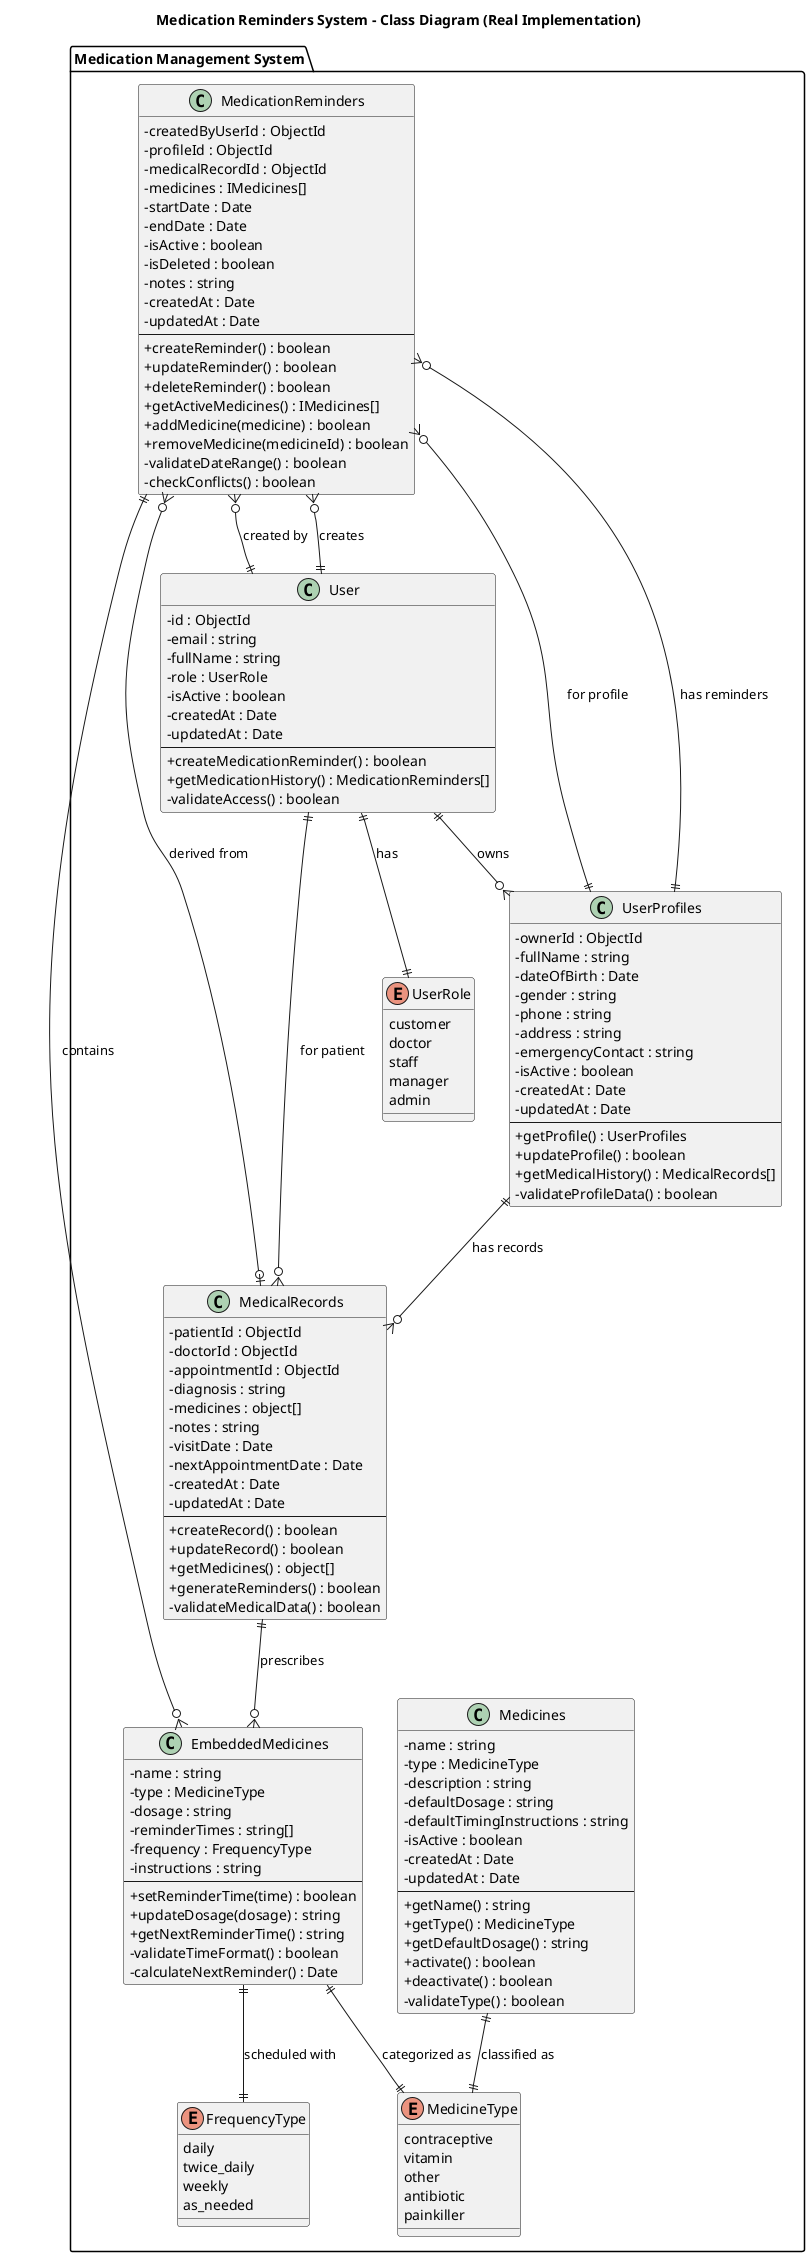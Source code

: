 @startuml 07_medication_reminders

skinparam classAttributeIconSize 0
skin rose

title Medication Reminders System - Class Diagram (Real Implementation)

package "Medication Management System" {
    class Medicines {
        - name : string
        - type : MedicineType
        - description : string
        - defaultDosage : string
        - defaultTimingInstructions : string
        - isActive : boolean
        - createdAt : Date
        - updatedAt : Date
        --
        + getName() : string
        + getType() : MedicineType
        + getDefaultDosage() : string
        + activate() : boolean
        + deactivate() : boolean
        - validateType() : boolean
    }

    class MedicationReminders {
        - createdByUserId : ObjectId
        - profileId : ObjectId
        - medicalRecordId : ObjectId
        - medicines : IMedicines[]
        - startDate : Date
        - endDate : Date
        - isActive : boolean
        - isDeleted : boolean
        - notes : string
        - createdAt : Date
        - updatedAt : Date
        --
        + createReminder() : boolean
        + updateReminder() : boolean
        + deleteReminder() : boolean
        + getActiveMedicines() : IMedicines[]
        + addMedicine(medicine) : boolean
        + removeMedicine(medicineId) : boolean
        - validateDateRange() : boolean
        - checkConflicts() : boolean
    }

    class EmbeddedMedicines {
        - name : string
        - type : MedicineType
        - dosage : string
        - reminderTimes : string[]
        - frequency : FrequencyType
        - instructions : string
        --
        + setReminderTime(time) : boolean
        + updateDosage(dosage) : string
        + getNextReminderTime() : string
        - validateTimeFormat() : boolean
        - calculateNextReminder() : Date
    }

    class User {
        - id : ObjectId
        - email : string
        - fullName : string
        - role : UserRole
        - isActive : boolean
        - createdAt : Date
        - updatedAt : Date
        --
        + createMedicationReminder() : boolean
        + getMedicationHistory() : MedicationReminders[]
        - validateAccess() : boolean
    }

    class UserProfiles {
        - ownerId : ObjectId
        - fullName : string
        - dateOfBirth : Date
        - gender : string
        - phone : string
        - address : string
        - emergencyContact : string
        - isActive : boolean
        - createdAt : Date
        - updatedAt : Date
        --
        + getProfile() : UserProfiles
        + updateProfile() : boolean
        + getMedicalHistory() : MedicalRecords[]
        - validateProfileData() : boolean
    }

    class MedicalRecords {
        - patientId : ObjectId
        - doctorId : ObjectId
        - appointmentId : ObjectId
        - diagnosis : string
        - medicines : object[]
        - notes : string
        - visitDate : Date
        - nextAppointmentDate : Date
        - createdAt : Date
        - updatedAt : Date
        --
        + createRecord() : boolean
        + updateRecord() : boolean
        + getMedicines() : object[]
        + generateReminders() : boolean
        - validateMedicalData() : boolean
    }

    enum MedicineType {
        contraceptive
        vitamin
        other
        antibiotic
        painkiller
    }

    enum FrequencyType {
        daily
        twice_daily
        weekly
        as_needed
    }

    enum UserRole {
        customer
        doctor
        staff
        manager
        admin
    }
}

' Relationships based on actual code
User ||--|| UserRole : "has"
User ||--o{ MedicationReminders : "creates"
User ||--o{ UserProfiles : "owns"

UserProfiles ||--o{ MedicationReminders : "has reminders"
UserProfiles ||--o{ MedicalRecords : "has records"

MedicationReminders ||--o{ EmbeddedMedicines : "contains"
MedicationReminders }o--|| User : "created by"
MedicationReminders }o--|| UserProfiles : "for profile"
MedicationReminders }o--o| MedicalRecords : "derived from"

EmbeddedMedicines ||--|| MedicineType : "categorized as"
EmbeddedMedicines ||--|| FrequencyType : "scheduled with"

Medicines ||--|| MedicineType : "classified as"

MedicalRecords }o--|| User : "for patient"
MedicalRecords ||--o{ EmbeddedMedicines : "prescribes"

@enduml 